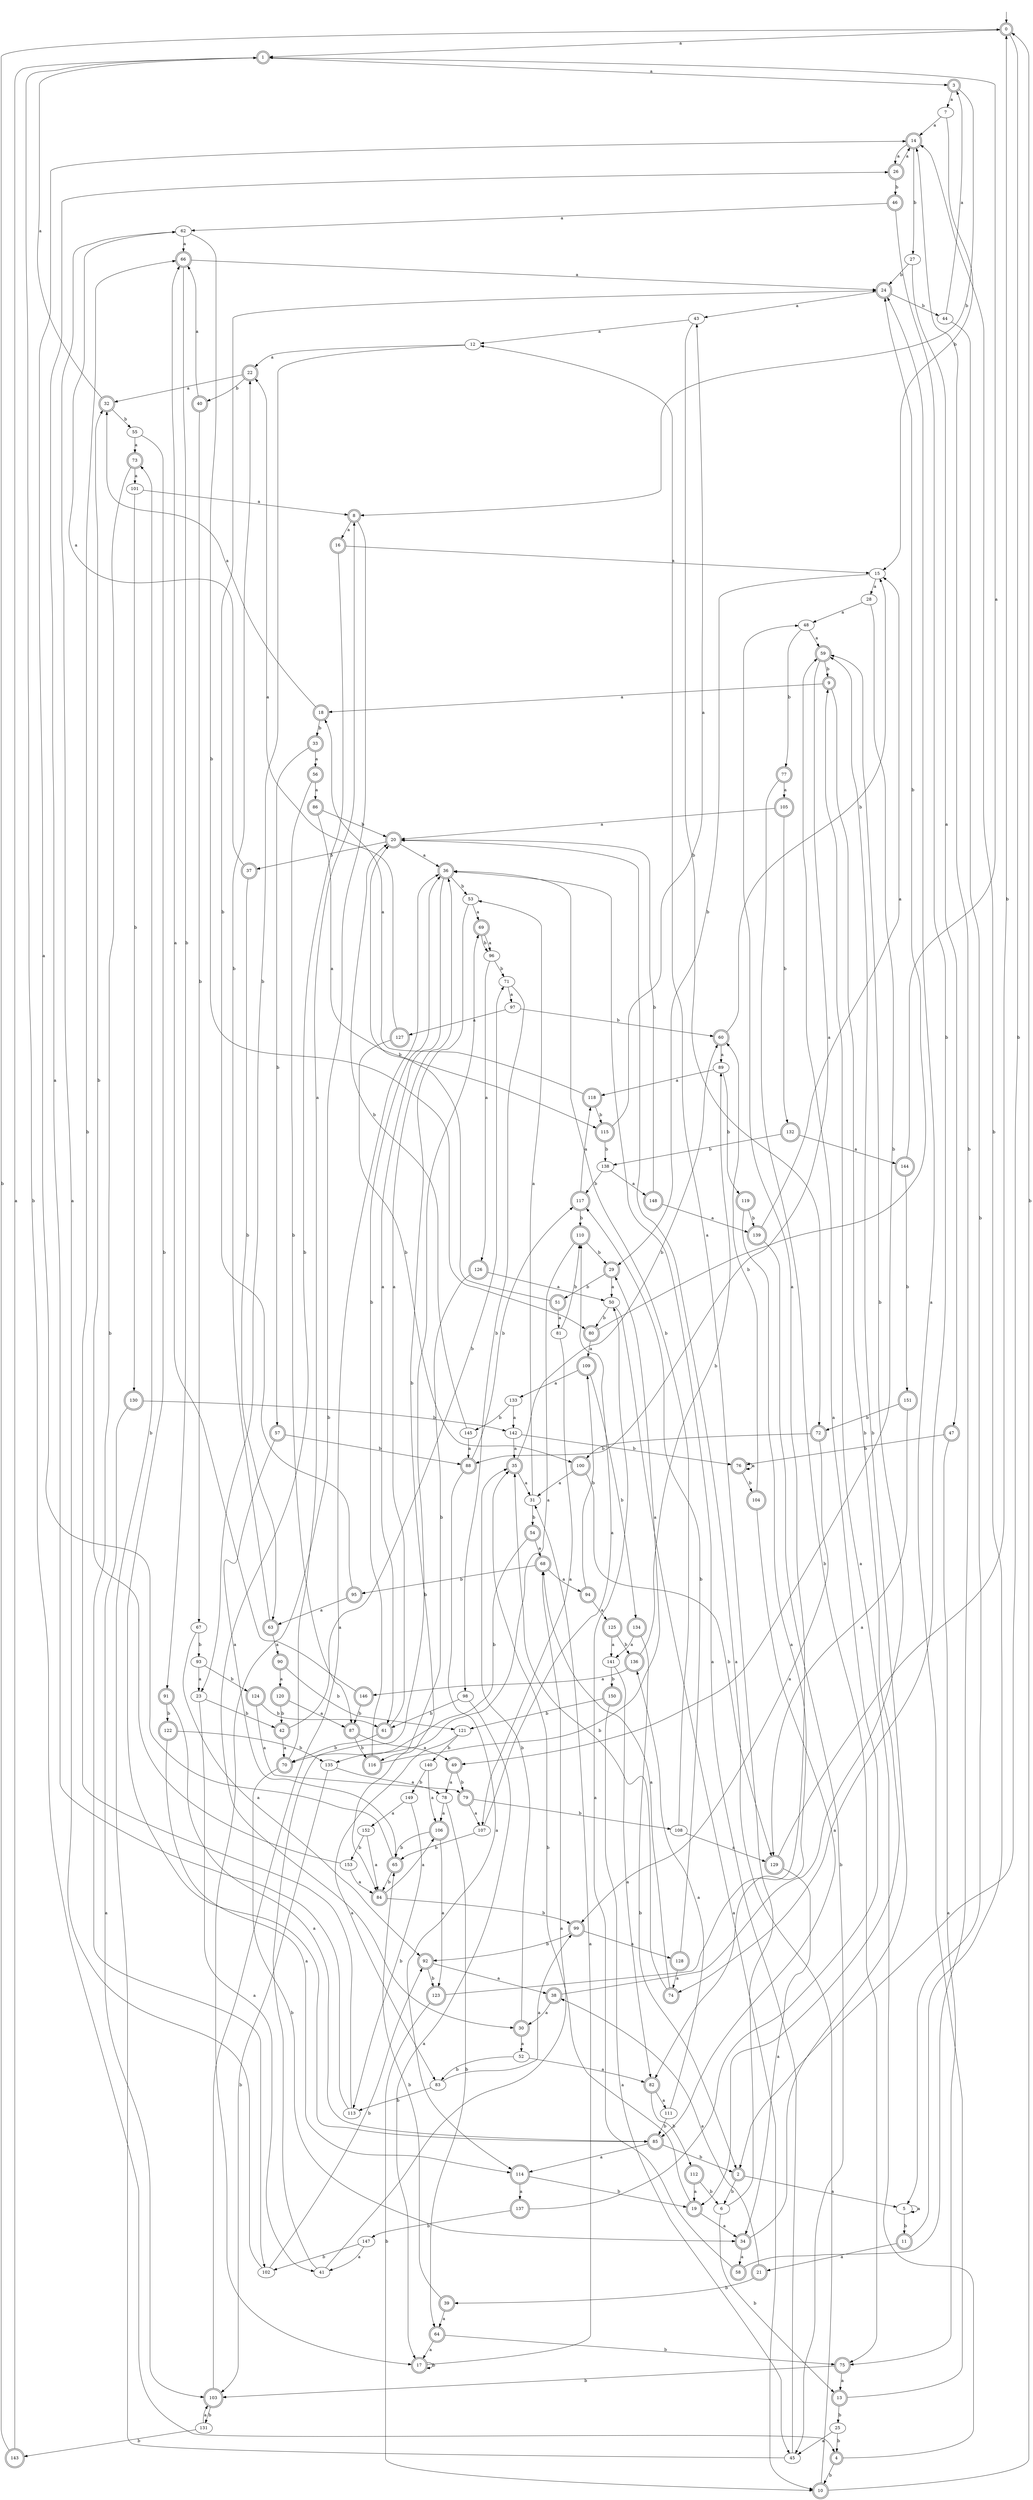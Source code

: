 digraph RandomDFA {
  __start0 [label="", shape=none];
  __start0 -> 0 [label=""];
  0 [shape=circle] [shape=doublecircle]
  0 -> 1 [label="a"]
  0 -> 2 [label="b"]
  1 [shape=doublecircle]
  1 -> 3 [label="a"]
  1 -> 4 [label="b"]
  2 [shape=doublecircle]
  2 -> 5 [label="a"]
  2 -> 6 [label="b"]
  3 [shape=doublecircle]
  3 -> 7 [label="a"]
  3 -> 8 [label="b"]
  4 [shape=doublecircle]
  4 -> 9 [label="a"]
  4 -> 10 [label="b"]
  5
  5 -> 5 [label="a"]
  5 -> 11 [label="b"]
  6
  6 -> 12 [label="a"]
  6 -> 13 [label="b"]
  7
  7 -> 14 [label="a"]
  7 -> 15 [label="b"]
  8 [shape=doublecircle]
  8 -> 16 [label="a"]
  8 -> 17 [label="b"]
  9 [shape=doublecircle]
  9 -> 18 [label="a"]
  9 -> 19 [label="b"]
  10 [shape=doublecircle]
  10 -> 20 [label="a"]
  10 -> 0 [label="b"]
  11 [shape=doublecircle]
  11 -> 21 [label="a"]
  11 -> 14 [label="b"]
  12
  12 -> 22 [label="a"]
  12 -> 23 [label="b"]
  13 [shape=doublecircle]
  13 -> 24 [label="a"]
  13 -> 25 [label="b"]
  14 [shape=doublecircle]
  14 -> 26 [label="a"]
  14 -> 27 [label="b"]
  15
  15 -> 28 [label="a"]
  15 -> 29 [label="b"]
  16 [shape=doublecircle]
  16 -> 15 [label="a"]
  16 -> 30 [label="b"]
  17 [shape=doublecircle]
  17 -> 31 [label="a"]
  17 -> 17 [label="b"]
  18 [shape=doublecircle]
  18 -> 32 [label="a"]
  18 -> 33 [label="b"]
  19 [shape=doublecircle]
  19 -> 34 [label="a"]
  19 -> 35 [label="b"]
  20 [shape=doublecircle]
  20 -> 36 [label="a"]
  20 -> 37 [label="b"]
  21 [shape=doublecircle]
  21 -> 38 [label="a"]
  21 -> 39 [label="b"]
  22 [shape=doublecircle]
  22 -> 32 [label="a"]
  22 -> 40 [label="b"]
  23
  23 -> 41 [label="a"]
  23 -> 42 [label="b"]
  24 [shape=doublecircle]
  24 -> 43 [label="a"]
  24 -> 44 [label="b"]
  25
  25 -> 45 [label="a"]
  25 -> 4 [label="b"]
  26 [shape=doublecircle]
  26 -> 14 [label="a"]
  26 -> 46 [label="b"]
  27
  27 -> 47 [label="a"]
  27 -> 24 [label="b"]
  28
  28 -> 48 [label="a"]
  28 -> 49 [label="b"]
  29 [shape=doublecircle]
  29 -> 50 [label="a"]
  29 -> 51 [label="b"]
  30 [shape=doublecircle]
  30 -> 52 [label="a"]
  30 -> 35 [label="b"]
  31
  31 -> 53 [label="a"]
  31 -> 54 [label="b"]
  32 [shape=doublecircle]
  32 -> 1 [label="a"]
  32 -> 55 [label="b"]
  33 [shape=doublecircle]
  33 -> 56 [label="a"]
  33 -> 57 [label="b"]
  34 [shape=doublecircle]
  34 -> 58 [label="a"]
  34 -> 59 [label="b"]
  35 [shape=doublecircle]
  35 -> 31 [label="a"]
  35 -> 60 [label="b"]
  36 [shape=doublecircle]
  36 -> 61 [label="a"]
  36 -> 53 [label="b"]
  37 [shape=doublecircle]
  37 -> 62 [label="a"]
  37 -> 63 [label="b"]
  38 [shape=doublecircle]
  38 -> 30 [label="a"]
  38 -> 59 [label="b"]
  39 [shape=doublecircle]
  39 -> 64 [label="a"]
  39 -> 65 [label="b"]
  40 [shape=doublecircle]
  40 -> 66 [label="a"]
  40 -> 67 [label="b"]
  41
  41 -> 68 [label="a"]
  41 -> 69 [label="b"]
  42 [shape=doublecircle]
  42 -> 70 [label="a"]
  42 -> 71 [label="b"]
  43
  43 -> 12 [label="a"]
  43 -> 72 [label="b"]
  44
  44 -> 3 [label="a"]
  44 -> 5 [label="b"]
  45
  45 -> 36 [label="a"]
  45 -> 73 [label="b"]
  46 [shape=doublecircle]
  46 -> 62 [label="a"]
  46 -> 74 [label="b"]
  47 [shape=doublecircle]
  47 -> 75 [label="a"]
  47 -> 76 [label="b"]
  48
  48 -> 59 [label="a"]
  48 -> 77 [label="b"]
  49 [shape=doublecircle]
  49 -> 78 [label="a"]
  49 -> 79 [label="b"]
  50
  50 -> 10 [label="a"]
  50 -> 80 [label="b"]
  51 [shape=doublecircle]
  51 -> 81 [label="a"]
  51 -> 20 [label="b"]
  52
  52 -> 82 [label="a"]
  52 -> 83 [label="b"]
  53
  53 -> 69 [label="a"]
  53 -> 84 [label="b"]
  54 [shape=doublecircle]
  54 -> 68 [label="a"]
  54 -> 70 [label="b"]
  55
  55 -> 73 [label="a"]
  55 -> 85 [label="b"]
  56 [shape=doublecircle]
  56 -> 86 [label="a"]
  56 -> 87 [label="b"]
  57 [shape=doublecircle]
  57 -> 65 [label="a"]
  57 -> 88 [label="b"]
  58 [shape=doublecircle]
  58 -> 50 [label="a"]
  58 -> 14 [label="b"]
  59 [shape=doublecircle]
  59 -> 88 [label="a"]
  59 -> 9 [label="b"]
  60 [shape=doublecircle]
  60 -> 89 [label="a"]
  60 -> 15 [label="b"]
  61 [shape=doublecircle]
  61 -> 36 [label="a"]
  61 -> 70 [label="b"]
  62
  62 -> 66 [label="a"]
  62 -> 80 [label="b"]
  63 [shape=doublecircle]
  63 -> 90 [label="a"]
  63 -> 22 [label="b"]
  64 [shape=doublecircle]
  64 -> 17 [label="a"]
  64 -> 75 [label="b"]
  65 [shape=doublecircle]
  65 -> 14 [label="a"]
  65 -> 84 [label="b"]
  66 [shape=doublecircle]
  66 -> 24 [label="a"]
  66 -> 91 [label="b"]
  67
  67 -> 92 [label="a"]
  67 -> 93 [label="b"]
  68 [shape=doublecircle]
  68 -> 94 [label="a"]
  68 -> 95 [label="b"]
  69 [shape=doublecircle]
  69 -> 96 [label="a"]
  69 -> 96 [label="b"]
  70 [shape=doublecircle]
  70 -> 8 [label="a"]
  70 -> 34 [label="b"]
  71
  71 -> 97 [label="a"]
  71 -> 98 [label="b"]
  72 [shape=doublecircle]
  72 -> 99 [label="a"]
  72 -> 100 [label="b"]
  73 [shape=doublecircle]
  73 -> 101 [label="a"]
  73 -> 102 [label="b"]
  74 [shape=doublecircle]
  74 -> 68 [label="a"]
  74 -> 35 [label="b"]
  75 [shape=doublecircle]
  75 -> 13 [label="a"]
  75 -> 103 [label="b"]
  76 [shape=doublecircle]
  76 -> 76 [label="a"]
  76 -> 104 [label="b"]
  77 [shape=doublecircle]
  77 -> 105 [label="a"]
  77 -> 75 [label="b"]
  78
  78 -> 106 [label="a"]
  78 -> 64 [label="b"]
  79 [shape=doublecircle]
  79 -> 107 [label="a"]
  79 -> 108 [label="b"]
  80 [shape=doublecircle]
  80 -> 109 [label="a"]
  80 -> 24 [label="b"]
  81
  81 -> 107 [label="a"]
  81 -> 110 [label="b"]
  82 [shape=doublecircle]
  82 -> 111 [label="a"]
  82 -> 112 [label="b"]
  83
  83 -> 99 [label="a"]
  83 -> 113 [label="b"]
  84 [shape=doublecircle]
  84 -> 106 [label="a"]
  84 -> 99 [label="b"]
  85 [shape=doublecircle]
  85 -> 114 [label="a"]
  85 -> 2 [label="b"]
  86 [shape=doublecircle]
  86 -> 115 [label="a"]
  86 -> 20 [label="b"]
  87 [shape=doublecircle]
  87 -> 49 [label="a"]
  87 -> 116 [label="b"]
  88 [shape=doublecircle]
  88 -> 114 [label="a"]
  88 -> 117 [label="b"]
  89
  89 -> 118 [label="a"]
  89 -> 119 [label="b"]
  90 [shape=doublecircle]
  90 -> 120 [label="a"]
  90 -> 121 [label="b"]
  91 [shape=doublecircle]
  91 -> 85 [label="a"]
  91 -> 122 [label="b"]
  92 [shape=doublecircle]
  92 -> 38 [label="a"]
  92 -> 123 [label="b"]
  93
  93 -> 23 [label="a"]
  93 -> 124 [label="b"]
  94 [shape=doublecircle]
  94 -> 125 [label="a"]
  94 -> 109 [label="b"]
  95 [shape=doublecircle]
  95 -> 63 [label="a"]
  95 -> 24 [label="b"]
  96
  96 -> 126 [label="a"]
  96 -> 71 [label="b"]
  97
  97 -> 127 [label="a"]
  97 -> 60 [label="b"]
  98
  98 -> 17 [label="a"]
  98 -> 61 [label="b"]
  99 [shape=doublecircle]
  99 -> 128 [label="a"]
  99 -> 92 [label="b"]
  100 [shape=doublecircle]
  100 -> 31 [label="a"]
  100 -> 129 [label="b"]
  101
  101 -> 8 [label="a"]
  101 -> 130 [label="b"]
  102
  102 -> 62 [label="a"]
  102 -> 92 [label="b"]
  103 [shape=doublecircle]
  103 -> 36 [label="a"]
  103 -> 131 [label="b"]
  104 [shape=doublecircle]
  104 -> 85 [label="a"]
  104 -> 60 [label="b"]
  105 [shape=doublecircle]
  105 -> 20 [label="a"]
  105 -> 132 [label="b"]
  106 [shape=doublecircle]
  106 -> 123 [label="a"]
  106 -> 65 [label="b"]
  107
  107 -> 110 [label="a"]
  107 -> 65 [label="b"]
  108
  108 -> 129 [label="a"]
  108 -> 36 [label="b"]
  109 [shape=doublecircle]
  109 -> 133 [label="a"]
  109 -> 134 [label="b"]
  110 [shape=doublecircle]
  110 -> 135 [label="a"]
  110 -> 29 [label="b"]
  111
  111 -> 136 [label="a"]
  111 -> 85 [label="b"]
  112 [shape=doublecircle]
  112 -> 19 [label="a"]
  112 -> 6 [label="b"]
  113
  113 -> 26 [label="a"]
  113 -> 66 [label="b"]
  114 [shape=doublecircle]
  114 -> 137 [label="a"]
  114 -> 19 [label="b"]
  115 [shape=doublecircle]
  115 -> 43 [label="a"]
  115 -> 138 [label="b"]
  116 [shape=doublecircle]
  116 -> 29 [label="a"]
  116 -> 36 [label="b"]
  117 [shape=doublecircle]
  117 -> 118 [label="a"]
  117 -> 110 [label="b"]
  118 [shape=doublecircle]
  118 -> 18 [label="a"]
  118 -> 115 [label="b"]
  119 [shape=doublecircle]
  119 -> 82 [label="a"]
  119 -> 139 [label="b"]
  120 [shape=doublecircle]
  120 -> 87 [label="a"]
  120 -> 42 [label="b"]
  121
  121 -> 83 [label="a"]
  121 -> 140 [label="b"]
  122 [shape=doublecircle]
  122 -> 114 [label="a"]
  122 -> 135 [label="b"]
  123 [shape=doublecircle]
  123 -> 48 [label="a"]
  123 -> 10 [label="b"]
  124 [shape=doublecircle]
  124 -> 79 [label="a"]
  124 -> 61 [label="b"]
  125 [shape=doublecircle]
  125 -> 141 [label="a"]
  125 -> 136 [label="b"]
  126 [shape=doublecircle]
  126 -> 50 [label="a"]
  126 -> 116 [label="b"]
  127 [shape=doublecircle]
  127 -> 22 [label="a"]
  127 -> 100 [label="b"]
  128 [shape=doublecircle]
  128 -> 74 [label="a"]
  128 -> 117 [label="b"]
  129 [shape=doublecircle]
  129 -> 34 [label="a"]
  129 -> 0 [label="b"]
  130 [shape=doublecircle]
  130 -> 103 [label="a"]
  130 -> 142 [label="b"]
  131
  131 -> 103 [label="a"]
  131 -> 143 [label="b"]
  132 [shape=doublecircle]
  132 -> 144 [label="a"]
  132 -> 138 [label="b"]
  133
  133 -> 142 [label="a"]
  133 -> 145 [label="b"]
  134 [shape=doublecircle]
  134 -> 141 [label="a"]
  134 -> 2 [label="b"]
  135
  135 -> 78 [label="a"]
  135 -> 103 [label="b"]
  136 [shape=doublecircle]
  136 -> 146 [label="a"]
  136 -> 89 [label="b"]
  137 [shape=doublecircle]
  137 -> 59 [label="a"]
  137 -> 147 [label="b"]
  138
  138 -> 148 [label="a"]
  138 -> 117 [label="b"]
  139 [shape=doublecircle]
  139 -> 15 [label="a"]
  139 -> 45 [label="b"]
  140
  140 -> 106 [label="a"]
  140 -> 149 [label="b"]
  141
  141 -> 82 [label="a"]
  141 -> 150 [label="b"]
  142
  142 -> 35 [label="a"]
  142 -> 76 [label="b"]
  143 [shape=doublecircle]
  143 -> 1 [label="a"]
  143 -> 0 [label="b"]
  144 [shape=doublecircle]
  144 -> 1 [label="a"]
  144 -> 151 [label="b"]
  145
  145 -> 88 [label="a"]
  145 -> 20 [label="b"]
  146 [shape=doublecircle]
  146 -> 66 [label="a"]
  146 -> 87 [label="b"]
  147
  147 -> 41 [label="a"]
  147 -> 102 [label="b"]
  148 [shape=doublecircle]
  148 -> 139 [label="a"]
  148 -> 20 [label="b"]
  149
  149 -> 152 [label="a"]
  149 -> 113 [label="b"]
  150 [shape=doublecircle]
  150 -> 45 [label="a"]
  150 -> 121 [label="b"]
  151 [shape=doublecircle]
  151 -> 129 [label="a"]
  151 -> 72 [label="b"]
  152
  152 -> 84 [label="a"]
  152 -> 153 [label="b"]
  153
  153 -> 84 [label="a"]
  153 -> 32 [label="b"]
}
